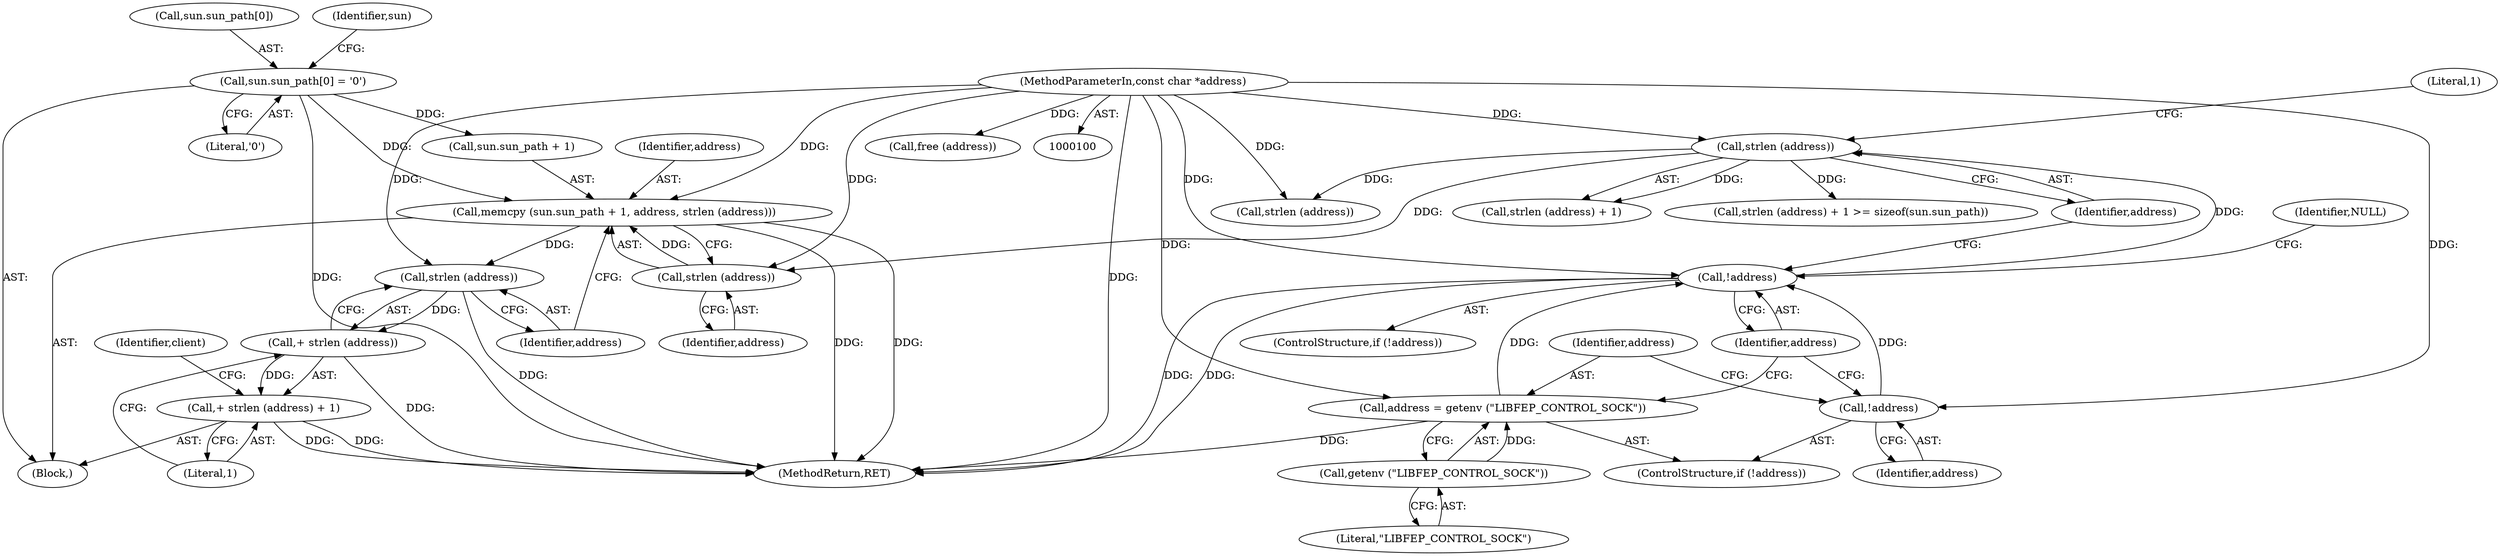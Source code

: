 digraph "0_libfep_293d9d3f_0@API" {
"1000176" [label="(Call,memcpy (sun.sun_path + 1, address, strlen (address)))"];
"1000169" [label="(Call,sun.sun_path[0] = '\0')"];
"1000183" [label="(Call,strlen (address))"];
"1000122" [label="(Call,strlen (address))"];
"1000115" [label="(Call,!address)"];
"1000110" [label="(Call,address = getenv (\"LIBFEP_CONTROL_SOCK\"))"];
"1000112" [label="(Call,getenv (\"LIBFEP_CONTROL_SOCK\"))"];
"1000101" [label="(MethodParameterIn,const char *address)"];
"1000108" [label="(Call,!address)"];
"1000187" [label="(Call,strlen (address))"];
"1000186" [label="(Call,+ strlen (address))"];
"1000185" [label="(Call,+ strlen (address) + 1)"];
"1000120" [label="(Call,strlen (address) + 1 >= sizeof(sun.sun_path))"];
"1000109" [label="(Identifier,address)"];
"1000124" [label="(Literal,1)"];
"1000176" [label="(Call,memcpy (sun.sun_path + 1, address, strlen (address)))"];
"1000102" [label="(Block,)"];
"1000121" [label="(Call,strlen (address) + 1)"];
"1000184" [label="(Identifier,address)"];
"1000122" [label="(Call,strlen (address))"];
"1000101" [label="(MethodParameterIn,const char *address)"];
"1000189" [label="(Literal,1)"];
"1000175" [label="(Literal,'\0')"];
"1000177" [label="(Call,sun.sun_path + 1)"];
"1000118" [label="(Identifier,NULL)"];
"1000192" [label="(Identifier,client)"];
"1000112" [label="(Call,getenv (\"LIBFEP_CONTROL_SOCK\"))"];
"1000139" [label="(Call,free (address))"];
"1000182" [label="(Identifier,address)"];
"1000114" [label="(ControlStructure,if (!address))"];
"1000170" [label="(Call,sun.sun_path[0])"];
"1000107" [label="(ControlStructure,if (!address))"];
"1000186" [label="(Call,+ strlen (address))"];
"1000115" [label="(Call,!address)"];
"1000188" [label="(Identifier,address)"];
"1000187" [label="(Call,strlen (address))"];
"1000123" [label="(Identifier,address)"];
"1000133" [label="(Call,strlen (address))"];
"1000183" [label="(Call,strlen (address))"];
"1000116" [label="(Identifier,address)"];
"1000179" [label="(Identifier,sun)"];
"1000111" [label="(Identifier,address)"];
"1000113" [label="(Literal,\"LIBFEP_CONTROL_SOCK\")"];
"1000169" [label="(Call,sun.sun_path[0] = '\0')"];
"1000108" [label="(Call,!address)"];
"1000235" [label="(MethodReturn,RET)"];
"1000185" [label="(Call,+ strlen (address) + 1)"];
"1000110" [label="(Call,address = getenv (\"LIBFEP_CONTROL_SOCK\"))"];
"1000176" -> "1000102"  [label="AST: "];
"1000176" -> "1000183"  [label="CFG: "];
"1000177" -> "1000176"  [label="AST: "];
"1000182" -> "1000176"  [label="AST: "];
"1000183" -> "1000176"  [label="AST: "];
"1000188" -> "1000176"  [label="CFG: "];
"1000176" -> "1000235"  [label="DDG: "];
"1000176" -> "1000235"  [label="DDG: "];
"1000169" -> "1000176"  [label="DDG: "];
"1000183" -> "1000176"  [label="DDG: "];
"1000101" -> "1000176"  [label="DDG: "];
"1000176" -> "1000187"  [label="DDG: "];
"1000169" -> "1000102"  [label="AST: "];
"1000169" -> "1000175"  [label="CFG: "];
"1000170" -> "1000169"  [label="AST: "];
"1000175" -> "1000169"  [label="AST: "];
"1000179" -> "1000169"  [label="CFG: "];
"1000169" -> "1000235"  [label="DDG: "];
"1000169" -> "1000177"  [label="DDG: "];
"1000183" -> "1000184"  [label="CFG: "];
"1000184" -> "1000183"  [label="AST: "];
"1000122" -> "1000183"  [label="DDG: "];
"1000101" -> "1000183"  [label="DDG: "];
"1000122" -> "1000121"  [label="AST: "];
"1000122" -> "1000123"  [label="CFG: "];
"1000123" -> "1000122"  [label="AST: "];
"1000124" -> "1000122"  [label="CFG: "];
"1000122" -> "1000120"  [label="DDG: "];
"1000122" -> "1000121"  [label="DDG: "];
"1000115" -> "1000122"  [label="DDG: "];
"1000101" -> "1000122"  [label="DDG: "];
"1000122" -> "1000133"  [label="DDG: "];
"1000115" -> "1000114"  [label="AST: "];
"1000115" -> "1000116"  [label="CFG: "];
"1000116" -> "1000115"  [label="AST: "];
"1000118" -> "1000115"  [label="CFG: "];
"1000123" -> "1000115"  [label="CFG: "];
"1000115" -> "1000235"  [label="DDG: "];
"1000115" -> "1000235"  [label="DDG: "];
"1000110" -> "1000115"  [label="DDG: "];
"1000108" -> "1000115"  [label="DDG: "];
"1000101" -> "1000115"  [label="DDG: "];
"1000110" -> "1000107"  [label="AST: "];
"1000110" -> "1000112"  [label="CFG: "];
"1000111" -> "1000110"  [label="AST: "];
"1000112" -> "1000110"  [label="AST: "];
"1000116" -> "1000110"  [label="CFG: "];
"1000110" -> "1000235"  [label="DDG: "];
"1000112" -> "1000110"  [label="DDG: "];
"1000101" -> "1000110"  [label="DDG: "];
"1000112" -> "1000113"  [label="CFG: "];
"1000113" -> "1000112"  [label="AST: "];
"1000101" -> "1000100"  [label="AST: "];
"1000101" -> "1000235"  [label="DDG: "];
"1000101" -> "1000108"  [label="DDG: "];
"1000101" -> "1000133"  [label="DDG: "];
"1000101" -> "1000139"  [label="DDG: "];
"1000101" -> "1000187"  [label="DDG: "];
"1000108" -> "1000107"  [label="AST: "];
"1000108" -> "1000109"  [label="CFG: "];
"1000109" -> "1000108"  [label="AST: "];
"1000111" -> "1000108"  [label="CFG: "];
"1000116" -> "1000108"  [label="CFG: "];
"1000187" -> "1000186"  [label="AST: "];
"1000187" -> "1000188"  [label="CFG: "];
"1000188" -> "1000187"  [label="AST: "];
"1000186" -> "1000187"  [label="CFG: "];
"1000187" -> "1000235"  [label="DDG: "];
"1000187" -> "1000186"  [label="DDG: "];
"1000186" -> "1000185"  [label="AST: "];
"1000189" -> "1000186"  [label="CFG: "];
"1000186" -> "1000235"  [label="DDG: "];
"1000186" -> "1000185"  [label="DDG: "];
"1000185" -> "1000102"  [label="AST: "];
"1000185" -> "1000189"  [label="CFG: "];
"1000189" -> "1000185"  [label="AST: "];
"1000192" -> "1000185"  [label="CFG: "];
"1000185" -> "1000235"  [label="DDG: "];
"1000185" -> "1000235"  [label="DDG: "];
}

